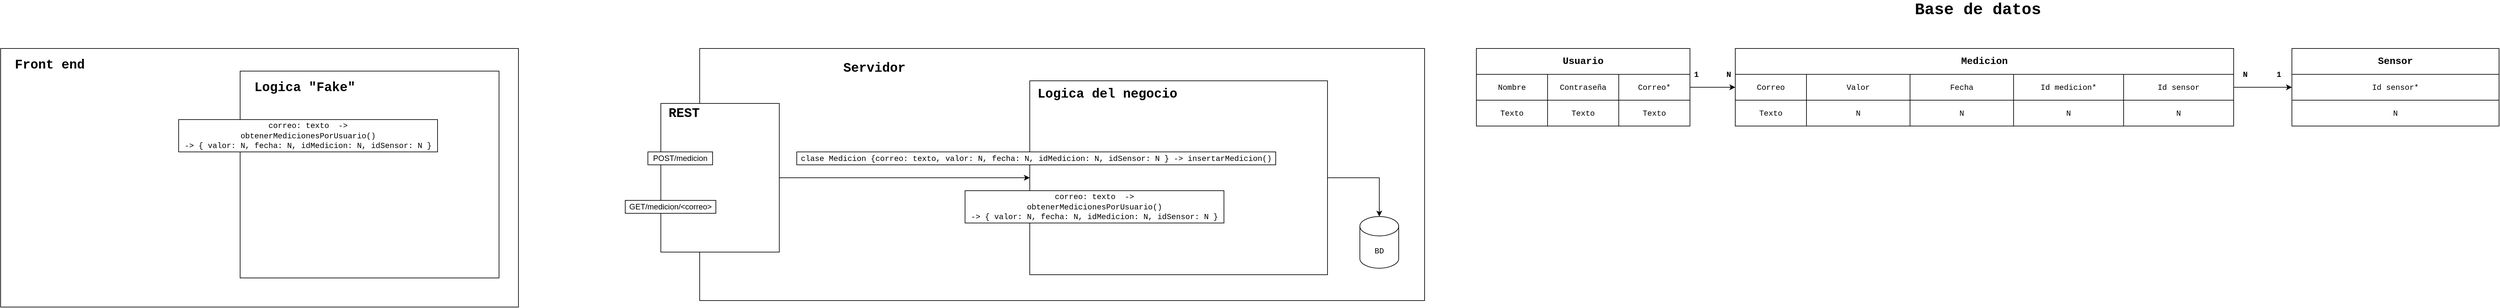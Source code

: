 <mxfile version="15.2.7" type="device"><diagram id="OW5cf0-zSIjtsw88T6Mg" name="Página-1"><mxGraphModel dx="2678" dy="584" grid="1" gridSize="10" guides="1" tooltips="1" connect="1" arrows="1" fold="1" page="1" pageScale="1" pageWidth="827" pageHeight="1169" math="0" shadow="0"><root><mxCell id="0"/><mxCell id="1" parent="0"/><mxCell id="uVt2Xz3lkz9LZpiOyM_X-1" value="" style="rounded=0;whiteSpace=wrap;html=1;" parent="1" vertex="1"><mxGeometry x="-320" y="160" width="1120" height="390" as="geometry"/></mxCell><mxCell id="Ao88bmvKaG3jqmDlzk9u-2" style="edgeStyle=orthogonalEdgeStyle;rounded=0;orthogonalLoop=1;jettySize=auto;html=1;exitX=1;exitY=0.5;exitDx=0;exitDy=0;entryX=0.5;entryY=0;entryDx=0;entryDy=0;entryPerimeter=0;" edge="1" parent="1" source="uVt2Xz3lkz9LZpiOyM_X-2" target="uVt2Xz3lkz9LZpiOyM_X-5"><mxGeometry relative="1" as="geometry"/></mxCell><mxCell id="uVt2Xz3lkz9LZpiOyM_X-2" value="" style="rounded=0;whiteSpace=wrap;html=1;autosize=1;" parent="1" vertex="1"><mxGeometry x="190" y="210" width="460" height="300" as="geometry"/></mxCell><mxCell id="uVt2Xz3lkz9LZpiOyM_X-4" value="&lt;font face=&quot;Courier New&quot; style=&quot;font-size: 20px&quot;&gt;&lt;b&gt;Servidor&lt;/b&gt;&lt;/font&gt;" style="text;html=1;strokeColor=none;fillColor=none;align=left;verticalAlign=middle;whiteSpace=wrap;rounded=0;" parent="1" vertex="1"><mxGeometry x="-100" y="180" width="100" height="20" as="geometry"/></mxCell><mxCell id="uVt2Xz3lkz9LZpiOyM_X-5" value="&lt;font face=&quot;Courier New&quot;&gt;BD&lt;/font&gt;" style="shape=cylinder3;whiteSpace=wrap;html=1;boundedLbl=1;backgroundOutline=1;size=15;" parent="1" vertex="1"><mxGeometry x="700" y="420" width="60" height="80" as="geometry"/></mxCell><mxCell id="uVt2Xz3lkz9LZpiOyM_X-12" value="" style="rounded=0;whiteSpace=wrap;html=1;" parent="1" vertex="1"><mxGeometry x="880" y="160" width="330" height="120" as="geometry"/></mxCell><mxCell id="uVt2Xz3lkz9LZpiOyM_X-13" value="&lt;font face=&quot;Courier New&quot; style=&quot;font-size: 15px&quot;&gt;&lt;b&gt;Usuario&lt;/b&gt;&lt;/font&gt;" style="rounded=0;whiteSpace=wrap;html=1;" parent="1" vertex="1"><mxGeometry x="880" y="160" width="330" height="40" as="geometry"/></mxCell><mxCell id="uVt2Xz3lkz9LZpiOyM_X-47" style="edgeStyle=orthogonalEdgeStyle;rounded=0;orthogonalLoop=1;jettySize=auto;html=1;exitX=1;exitY=0.5;exitDx=0;exitDy=0;entryX=0;entryY=0.5;entryDx=0;entryDy=0;" parent="1" source="uVt2Xz3lkz9LZpiOyM_X-14" target="uVt2Xz3lkz9LZpiOyM_X-42" edge="1"><mxGeometry relative="1" as="geometry"/></mxCell><mxCell id="uVt2Xz3lkz9LZpiOyM_X-14" value="&lt;font face=&quot;Courier New&quot;&gt;Correo*&lt;/font&gt;" style="rounded=0;whiteSpace=wrap;html=1;" parent="1" vertex="1"><mxGeometry x="1100" y="200" width="110" height="40" as="geometry"/></mxCell><mxCell id="uVt2Xz3lkz9LZpiOyM_X-15" value="&lt;font face=&quot;Courier New&quot;&gt;Contraseña&lt;/font&gt;" style="rounded=0;whiteSpace=wrap;html=1;" parent="1" vertex="1"><mxGeometry x="990" y="200" width="110" height="40" as="geometry"/></mxCell><mxCell id="uVt2Xz3lkz9LZpiOyM_X-16" value="&lt;font face=&quot;Courier New&quot;&gt;Nombre&lt;/font&gt;" style="rounded=0;whiteSpace=wrap;html=1;" parent="1" vertex="1"><mxGeometry x="880" y="200" width="110" height="40" as="geometry"/></mxCell><mxCell id="uVt2Xz3lkz9LZpiOyM_X-17" value="" style="rounded=0;whiteSpace=wrap;html=1;" parent="1" vertex="1"><mxGeometry x="2140" y="160" width="320" height="120" as="geometry"/></mxCell><mxCell id="uVt2Xz3lkz9LZpiOyM_X-18" value="&lt;font face=&quot;Courier New&quot; style=&quot;font-size: 15px&quot;&gt;&lt;b&gt;Sensor&lt;/b&gt;&lt;/font&gt;" style="rounded=0;whiteSpace=wrap;html=1;" parent="1" vertex="1"><mxGeometry x="2140" y="160" width="320" height="40" as="geometry"/></mxCell><mxCell id="uVt2Xz3lkz9LZpiOyM_X-22" value="" style="rounded=0;whiteSpace=wrap;html=1;" parent="1" vertex="1"><mxGeometry x="1280" y="160" width="590" height="120" as="geometry"/></mxCell><mxCell id="uVt2Xz3lkz9LZpiOyM_X-23" value="&lt;font style=&quot;font-size: 15px&quot; face=&quot;Courier New&quot;&gt;&lt;b&gt;Medicion&lt;/b&gt;&lt;/font&gt;" style="rounded=0;whiteSpace=wrap;html=1;" parent="1" vertex="1"><mxGeometry x="1280" y="160" width="770" height="40" as="geometry"/></mxCell><mxCell id="uVt2Xz3lkz9LZpiOyM_X-24" value="&lt;font face=&quot;Courier New&quot;&gt;Valor&lt;/font&gt;" style="rounded=0;whiteSpace=wrap;html=1;" parent="1" vertex="1"><mxGeometry x="1390" y="200" width="160" height="40" as="geometry"/></mxCell><mxCell id="uVt2Xz3lkz9LZpiOyM_X-59" style="edgeStyle=orthogonalEdgeStyle;rounded=0;orthogonalLoop=1;jettySize=auto;html=1;exitX=1;exitY=0.5;exitDx=0;exitDy=0;entryX=0;entryY=0.5;entryDx=0;entryDy=0;" parent="1" source="uVt2Xz3lkz9LZpiOyM_X-25" target="uVt2Xz3lkz9LZpiOyM_X-28" edge="1"><mxGeometry relative="1" as="geometry"/></mxCell><mxCell id="uVt2Xz3lkz9LZpiOyM_X-25" value="&lt;span style=&quot;font-family: &amp;#34;courier new&amp;#34;&quot;&gt;Id sensor&lt;/span&gt;" style="rounded=0;whiteSpace=wrap;html=1;" parent="1" vertex="1"><mxGeometry x="1880" y="200" width="170" height="40" as="geometry"/></mxCell><mxCell id="uVt2Xz3lkz9LZpiOyM_X-28" value="&lt;font face=&quot;Courier New&quot;&gt;Id sensor&lt;/font&gt;&lt;span style=&quot;font-family: &amp;#34;courier new&amp;#34;&quot;&gt;*&lt;/span&gt;" style="rounded=0;whiteSpace=wrap;html=1;" parent="1" vertex="1"><mxGeometry x="2140" y="200" width="320" height="40" as="geometry"/></mxCell><mxCell id="uVt2Xz3lkz9LZpiOyM_X-29" value="&lt;font face=&quot;Courier New&quot;&gt;Texto&lt;/font&gt;" style="rounded=0;whiteSpace=wrap;html=1;" parent="1" vertex="1"><mxGeometry x="880" y="240" width="110" height="40" as="geometry"/></mxCell><mxCell id="uVt2Xz3lkz9LZpiOyM_X-30" value="&lt;font face=&quot;Courier New&quot;&gt;Texto&lt;/font&gt;" style="rounded=0;whiteSpace=wrap;html=1;" parent="1" vertex="1"><mxGeometry x="990" y="240" width="110" height="40" as="geometry"/></mxCell><mxCell id="uVt2Xz3lkz9LZpiOyM_X-31" value="&lt;font face=&quot;Courier New&quot;&gt;Texto&lt;/font&gt;" style="rounded=0;whiteSpace=wrap;html=1;" parent="1" vertex="1"><mxGeometry x="1100" y="240" width="110" height="40" as="geometry"/></mxCell><mxCell id="uVt2Xz3lkz9LZpiOyM_X-33" value="&lt;font face=&quot;Courier New&quot;&gt;N&lt;/font&gt;" style="rounded=0;whiteSpace=wrap;html=1;" parent="1" vertex="1"><mxGeometry x="2140" y="240" width="320" height="40" as="geometry"/></mxCell><mxCell id="uVt2Xz3lkz9LZpiOyM_X-34" value="&lt;font face=&quot;Courier New&quot;&gt;N&lt;/font&gt;" style="rounded=0;whiteSpace=wrap;html=1;" parent="1" vertex="1"><mxGeometry x="1390" y="240" width="160" height="40" as="geometry"/></mxCell><mxCell id="uVt2Xz3lkz9LZpiOyM_X-35" value="&lt;font face=&quot;Courier New&quot;&gt;N&lt;/font&gt;" style="rounded=0;whiteSpace=wrap;html=1;" parent="1" vertex="1"><mxGeometry x="1710" y="240" width="170" height="40" as="geometry"/></mxCell><mxCell id="uVt2Xz3lkz9LZpiOyM_X-39" value="&lt;font face=&quot;Courier New&quot;&gt;Fecha&lt;/font&gt;" style="rounded=0;whiteSpace=wrap;html=1;" parent="1" vertex="1"><mxGeometry x="1550" y="200" width="160" height="40" as="geometry"/></mxCell><mxCell id="uVt2Xz3lkz9LZpiOyM_X-40" value="&lt;font face=&quot;Courier New&quot;&gt;N&lt;/font&gt;" style="rounded=0;whiteSpace=wrap;html=1;" parent="1" vertex="1"><mxGeometry x="1550" y="240" width="160" height="40" as="geometry"/></mxCell><mxCell id="uVt2Xz3lkz9LZpiOyM_X-42" value="&lt;font face=&quot;Courier New&quot;&gt;Correo&lt;/font&gt;" style="rounded=0;whiteSpace=wrap;html=1;" parent="1" vertex="1"><mxGeometry x="1280" y="200" width="110" height="40" as="geometry"/></mxCell><mxCell id="uVt2Xz3lkz9LZpiOyM_X-43" value="&lt;font face=&quot;Courier New&quot;&gt;Texto&lt;/font&gt;" style="rounded=0;whiteSpace=wrap;html=1;" parent="1" vertex="1"><mxGeometry x="1280" y="240" width="110" height="40" as="geometry"/></mxCell><mxCell id="uVt2Xz3lkz9LZpiOyM_X-51" value="&lt;font face=&quot;Courier New&quot;&gt;&lt;b&gt;1&lt;/b&gt;&lt;/font&gt;" style="text;html=1;strokeColor=none;fillColor=none;align=center;verticalAlign=middle;whiteSpace=wrap;rounded=0;" parent="1" vertex="1"><mxGeometry x="1210" y="190" width="20" height="20" as="geometry"/></mxCell><mxCell id="uVt2Xz3lkz9LZpiOyM_X-52" value="&lt;font face=&quot;Courier New&quot;&gt;&lt;b&gt;N&lt;/b&gt;&lt;/font&gt;" style="text;html=1;strokeColor=none;fillColor=none;align=center;verticalAlign=middle;whiteSpace=wrap;rounded=0;" parent="1" vertex="1"><mxGeometry x="1260" y="190" width="20" height="20" as="geometry"/></mxCell><mxCell id="uVt2Xz3lkz9LZpiOyM_X-54" value="&lt;font face=&quot;Courier New&quot;&gt;&lt;b&gt;1&lt;/b&gt;&lt;/font&gt;" style="text;html=1;strokeColor=none;fillColor=none;align=center;verticalAlign=middle;whiteSpace=wrap;rounded=0;" parent="1" vertex="1"><mxGeometry x="2110" y="190" width="20" height="20" as="geometry"/></mxCell><mxCell id="uVt2Xz3lkz9LZpiOyM_X-55" value="&lt;font face=&quot;Courier New&quot;&gt;&lt;b&gt;N&lt;/b&gt;&lt;/font&gt;" style="text;html=1;strokeColor=none;fillColor=none;align=center;verticalAlign=middle;whiteSpace=wrap;rounded=0;" parent="1" vertex="1"><mxGeometry x="2058" y="190" width="20" height="20" as="geometry"/></mxCell><mxCell id="uVt2Xz3lkz9LZpiOyM_X-56" value="&lt;font face=&quot;courier new&quot;&gt;Id medicion&lt;/font&gt;&lt;span style=&quot;font-family: &amp;#34;courier new&amp;#34;&quot;&gt;*&lt;/span&gt;&lt;font face=&quot;courier new&quot;&gt;&lt;br&gt;&lt;/font&gt;" style="rounded=0;whiteSpace=wrap;html=1;" parent="1" vertex="1"><mxGeometry x="1710" y="200" width="170" height="40" as="geometry"/></mxCell><mxCell id="uVt2Xz3lkz9LZpiOyM_X-58" value="&lt;font face=&quot;Courier New&quot;&gt;N&lt;/font&gt;" style="rounded=0;whiteSpace=wrap;html=1;" parent="1" vertex="1"><mxGeometry x="1880" y="240" width="170" height="40" as="geometry"/></mxCell><mxCell id="uVt2Xz3lkz9LZpiOyM_X-60" value="&lt;font face=&quot;Courier New&quot;&gt;&lt;span style=&quot;font-size: 25px&quot;&gt;&lt;b&gt;Base de datos&lt;/b&gt;&lt;/span&gt;&lt;/font&gt;" style="text;html=1;strokeColor=none;fillColor=none;align=center;verticalAlign=middle;whiteSpace=wrap;rounded=0;" parent="1" vertex="1"><mxGeometry x="1540" y="90" width="230" height="20" as="geometry"/></mxCell><mxCell id="uVt2Xz3lkz9LZpiOyM_X-61" value="&lt;font face=&quot;Courier New&quot;&gt;&lt;span style=&quot;font-size: 20px&quot;&gt;&lt;b&gt;Logica del negocio&lt;/b&gt;&lt;/span&gt;&lt;/font&gt;" style="text;html=1;strokeColor=none;fillColor=none;align=left;verticalAlign=middle;whiteSpace=wrap;rounded=0;" parent="1" vertex="1"><mxGeometry x="200" y="220" width="240" height="20" as="geometry"/></mxCell><mxCell id="XIOtfp6YOzQTgzxLK5Xe-2" value="&lt;font face=&quot;Courier New&quot;&gt;clase Medicion {correo: texto, valor: N, fecha: N, idMedicion: N, idSensor: N } -&amp;gt; insertarMedicion()&lt;/font&gt;" style="rounded=0;whiteSpace=wrap;html=1;autosize=1;" parent="1" vertex="1"><mxGeometry x="-170" y="320" width="740" height="20" as="geometry"/></mxCell><mxCell id="XIOtfp6YOzQTgzxLK5Xe-4" value="&lt;font face=&quot;Courier New&quot;&gt;correo: texto&amp;nbsp; -&amp;gt; &lt;br&gt;obtenerMedicionesPorUsuario()&lt;br&gt;-&amp;gt;&amp;nbsp;{ valor: N, fecha: N, idMedicion: N, idSensor: N }&lt;/font&gt;&lt;span style=&quot;font-family: &amp;#34;courier new&amp;#34;&quot;&gt;&lt;br&gt;&lt;/span&gt;" style="rounded=0;whiteSpace=wrap;html=1;autosize=1;" parent="1" vertex="1"><mxGeometry x="90" y="380" width="400" height="50" as="geometry"/></mxCell><mxCell id="Ao88bmvKaG3jqmDlzk9u-1" style="edgeStyle=orthogonalEdgeStyle;rounded=0;orthogonalLoop=1;jettySize=auto;html=1;exitX=1;exitY=0.5;exitDx=0;exitDy=0;entryX=0;entryY=0.5;entryDx=0;entryDy=0;" edge="1" parent="1" source="XIOtfp6YOzQTgzxLK5Xe-6" target="uVt2Xz3lkz9LZpiOyM_X-2"><mxGeometry relative="1" as="geometry"/></mxCell><mxCell id="XIOtfp6YOzQTgzxLK5Xe-6" value="" style="rounded=0;whiteSpace=wrap;html=1;" parent="1" vertex="1"><mxGeometry x="-380" y="245" width="183" height="230" as="geometry"/></mxCell><mxCell id="XIOtfp6YOzQTgzxLK5Xe-7" value="&lt;font face=&quot;Courier New&quot;&gt;&lt;span style=&quot;font-size: 20px&quot;&gt;&lt;b&gt;REST&lt;/b&gt;&lt;/span&gt;&lt;/font&gt;" style="text;html=1;strokeColor=none;fillColor=none;align=left;verticalAlign=middle;whiteSpace=wrap;rounded=0;" parent="1" vertex="1"><mxGeometry x="-370" y="250" width="100" height="20" as="geometry"/></mxCell><mxCell id="XIOtfp6YOzQTgzxLK5Xe-8" value="POST/medicion" style="rounded=0;whiteSpace=wrap;html=1;autosize=1;" parent="1" vertex="1"><mxGeometry x="-400" y="320" width="100" height="20" as="geometry"/></mxCell><mxCell id="XIOtfp6YOzQTgzxLK5Xe-10" value="GET/medicion/&amp;lt;correo&amp;gt;" style="rounded=0;whiteSpace=wrap;html=1;autosize=1;" parent="1" vertex="1"><mxGeometry x="-435" y="395" width="140" height="20" as="geometry"/></mxCell><mxCell id="XIOtfp6YOzQTgzxLK5Xe-27" value="" style="rounded=0;whiteSpace=wrap;html=1;" parent="1" vertex="1"><mxGeometry x="-1400" y="160" width="800" height="400" as="geometry"/></mxCell><mxCell id="XIOtfp6YOzQTgzxLK5Xe-28" value="" style="rounded=0;whiteSpace=wrap;html=1;" parent="1" vertex="1"><mxGeometry x="-1030" y="195" width="400" height="320" as="geometry"/></mxCell><mxCell id="XIOtfp6YOzQTgzxLK5Xe-29" value="&lt;font face=&quot;Courier New&quot;&gt;&lt;span style=&quot;font-size: 20px&quot;&gt;&lt;b&gt;Logica &quot;Fake&quot;&lt;/b&gt;&lt;/span&gt;&lt;/font&gt;" style="text;html=1;strokeColor=none;fillColor=none;align=left;verticalAlign=middle;whiteSpace=wrap;rounded=0;" parent="1" vertex="1"><mxGeometry x="-1010" y="210" width="170" height="20" as="geometry"/></mxCell><mxCell id="XIOtfp6YOzQTgzxLK5Xe-31" value="&lt;font face=&quot;Courier New&quot;&gt;&lt;span style=&quot;font-size: 20px&quot;&gt;&lt;b&gt;Front end&lt;/b&gt;&lt;/span&gt;&lt;/font&gt;" style="text;html=1;strokeColor=none;fillColor=none;align=left;verticalAlign=middle;whiteSpace=wrap;rounded=0;" parent="1" vertex="1"><mxGeometry x="-1380" y="175" width="170" height="20" as="geometry"/></mxCell><mxCell id="XIOtfp6YOzQTgzxLK5Xe-33" value="&lt;font face=&quot;Courier New&quot;&gt;correo: texto&amp;nbsp; -&amp;gt; &lt;br&gt;obtenerMedicionesPorUsuario()&lt;br&gt;-&amp;gt;&amp;nbsp;{ valor: N, fecha: N, idMedicion: N, idSensor: N }&lt;/font&gt;&lt;span style=&quot;font-family: &amp;#34;courier new&amp;#34;&quot;&gt;&lt;br&gt;&lt;/span&gt;" style="rounded=0;whiteSpace=wrap;html=1;autosize=1;" parent="1" vertex="1"><mxGeometry x="-1125" y="270" width="400" height="50" as="geometry"/></mxCell></root></mxGraphModel></diagram></mxfile>